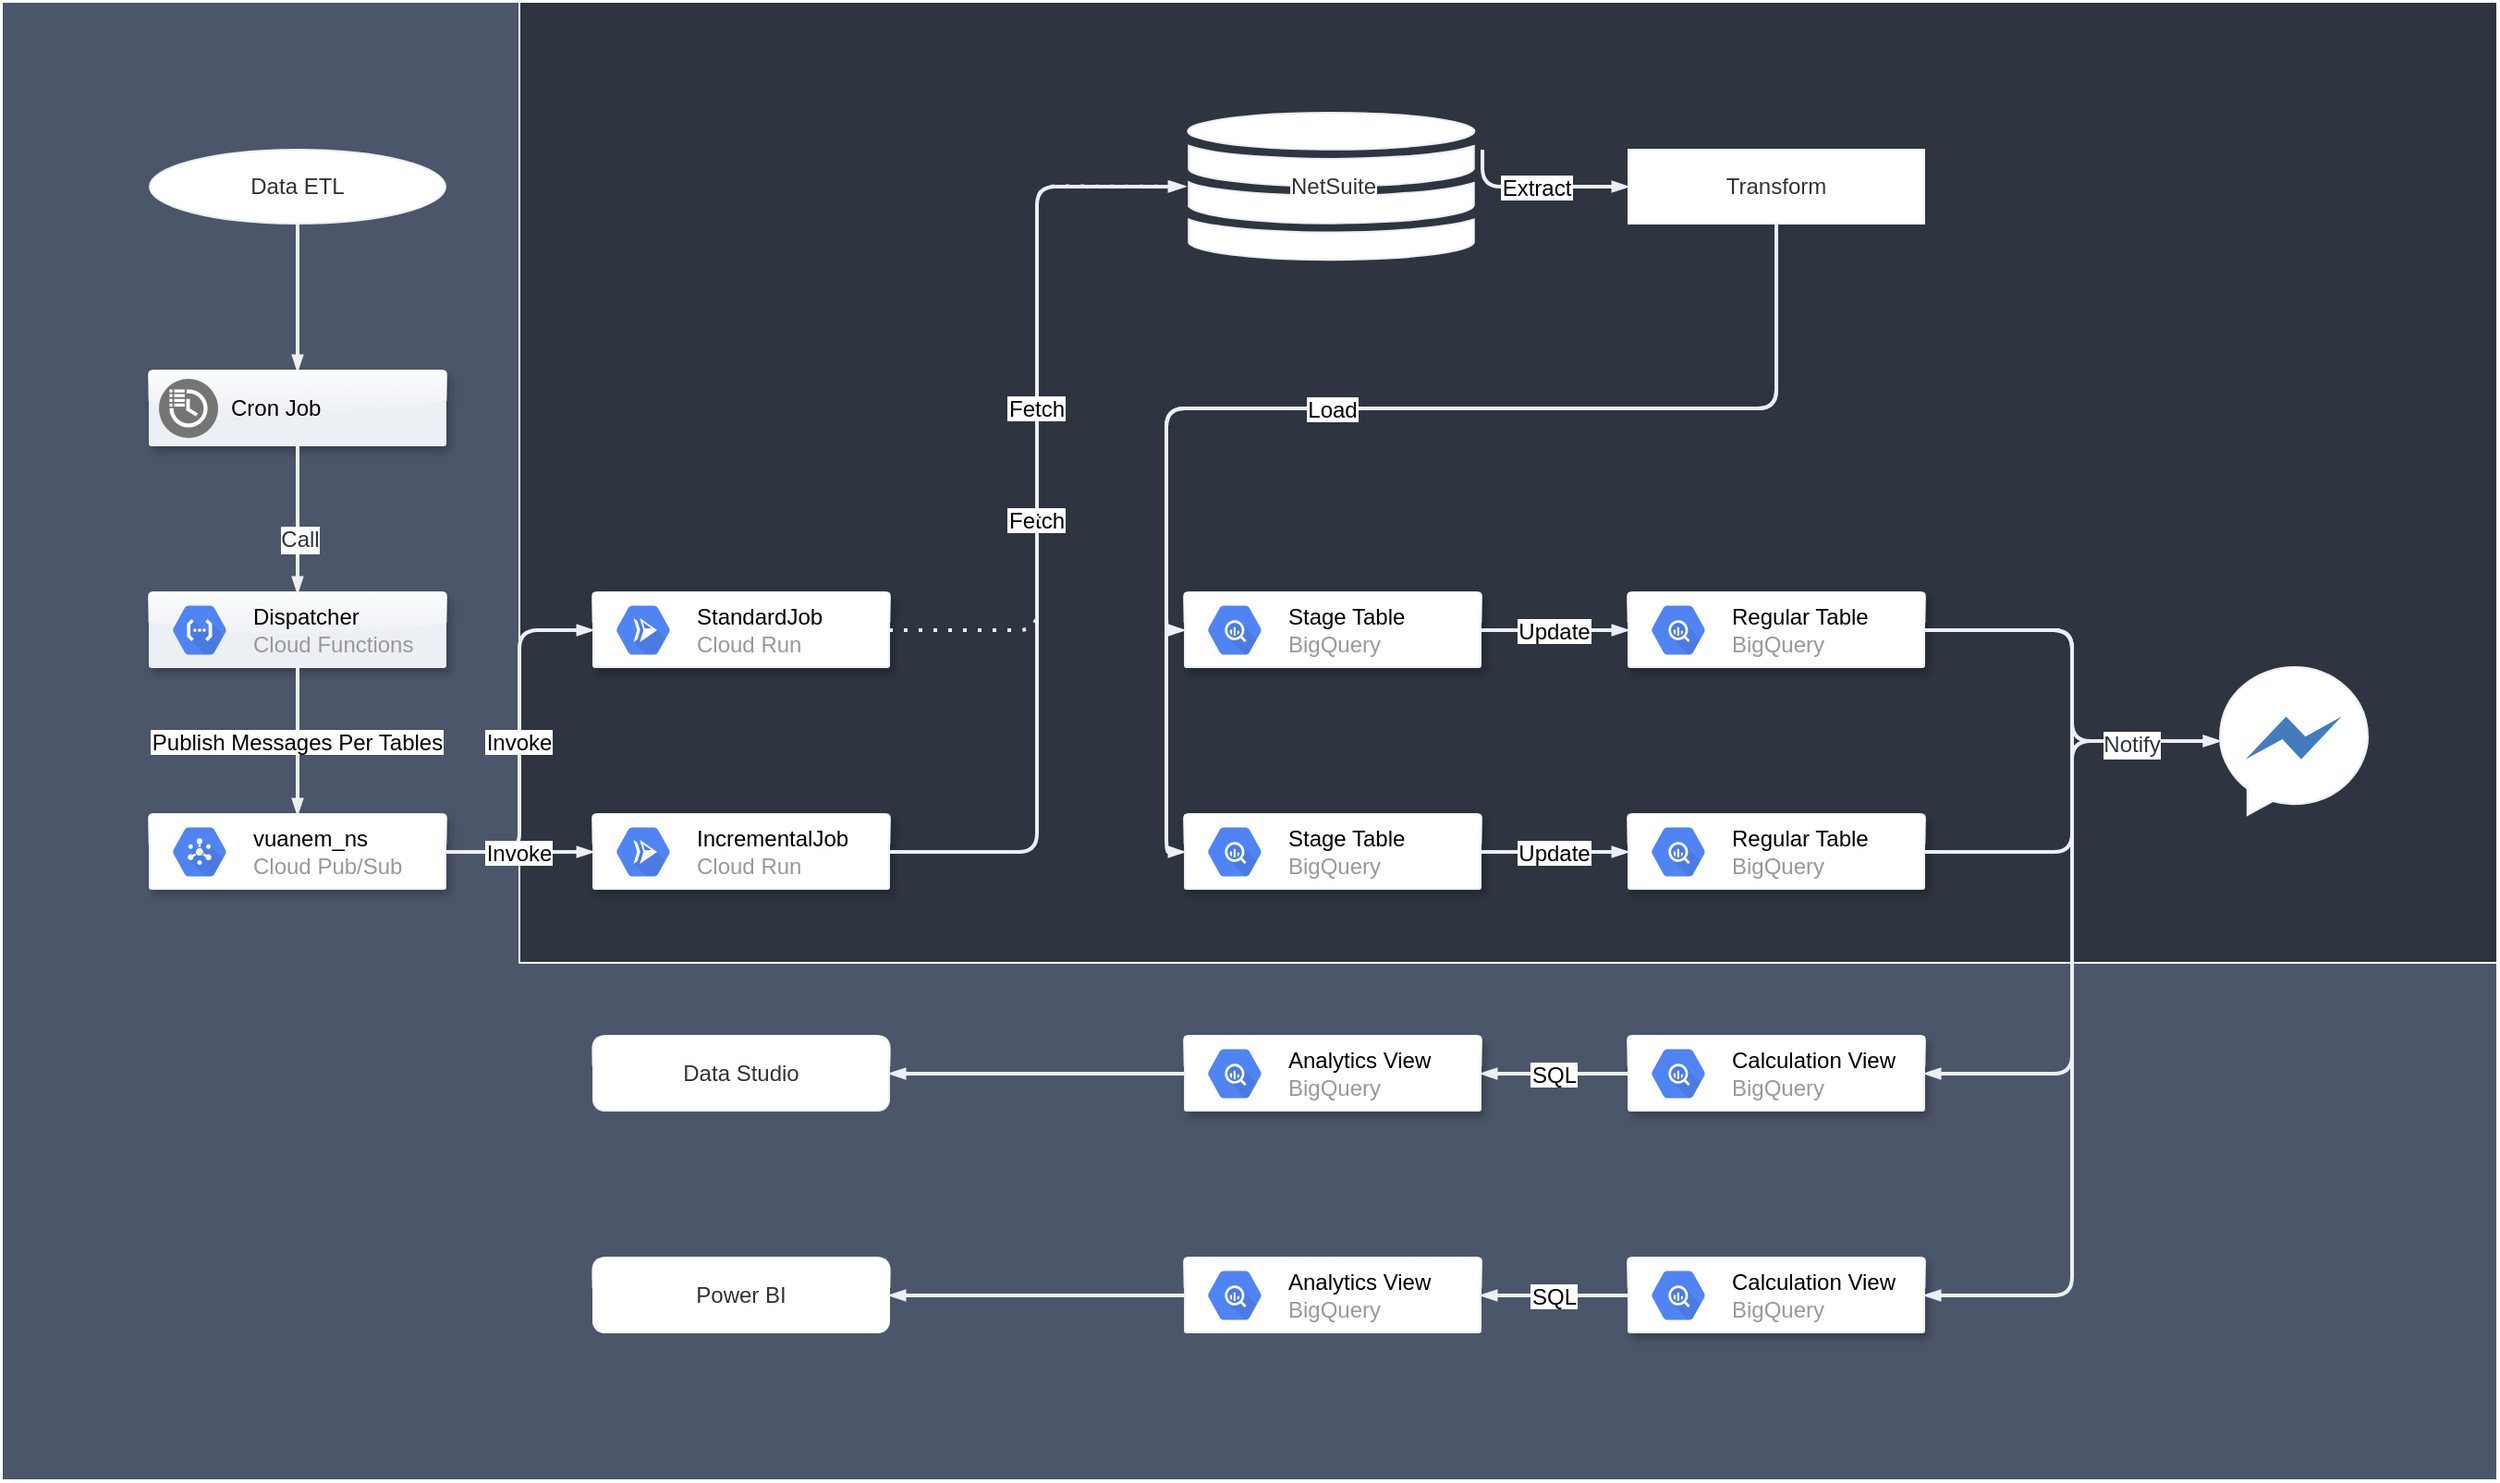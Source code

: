 <mxfile>
    <diagram id="SrauRF6aSJEwyrtESGfg" name="Pipelines">
        <mxGraphModel dx="141" dy="98" grid="1" gridSize="10" guides="0" tooltips="1" connect="1" arrows="1" fold="1" page="1" pageScale="1" pageWidth="150" pageHeight="400" background="none" math="0" shadow="0">
            <root>
                <mxCell id="0"/>
                <mxCell id="1" parent="0"/>
                <mxCell id="115" value="" style="rounded=0;whiteSpace=wrap;html=1;shadow=0;glass=0;labelBackgroundColor=none;strokeColor=#FFFFFF;fontColor=#FFFFFF;fillColor=#4c566a;horizontal=1;" parent="1" vertex="1">
                    <mxGeometry width="1350" height="800" as="geometry"/>
                </mxCell>
                <mxCell id="114" value="" style="rounded=0;whiteSpace=wrap;html=1;shadow=0;glass=0;labelBackgroundColor=none;strokeColor=#FFFFFF;fontColor=#FFFFFF;fillColor=#2e3440;" parent="1" vertex="1">
                    <mxGeometry x="280" width="1070" height="520" as="geometry"/>
                </mxCell>
                <mxCell id="4" value="NetSuite" style="html=1;shadow=0;align=center;verticalAlign=middle;shape=mxgraph.gcp2.cloud_monitoring;labelBackgroundColor=#ffffff;fontColor=#333333;labelBorderColor=none;strokeColor=#eceff4;fillColor=#FFFFFF;" parent="1" vertex="1">
                    <mxGeometry x="640" y="60" width="160" height="80" as="geometry"/>
                </mxCell>
                <mxCell id="7" value="" style="shadow=1;strokeWidth=1;rounded=1;absoluteArcSize=1;arcSize=2;labelBackgroundColor=none;fontColor=#333333;fillColor=#eceff4;strokeColor=#eceff4;glass=1;html=1;" parent="1" vertex="1">
                    <mxGeometry x="80" y="200" width="160" height="40" as="geometry"/>
                </mxCell>
                <mxCell id="8" value="Cron Job" style="dashed=0;connectable=0;html=1;fillColor=#757575;shape=mxgraph.gcp2.scheduled_tasks;part=1;labelPosition=right;verticalLabelPosition=middle;align=left;verticalAlign=middle;spacingLeft=5;fontSize=12;strokeColor=#eceff4;" parent="7" vertex="1">
                    <mxGeometry y="0.5" width="32" height="32" relative="1" as="geometry">
                        <mxPoint x="5" y="-16" as="offset"/>
                    </mxGeometry>
                </mxCell>
                <mxCell id="37" value="" style="shadow=1;strokeWidth=1;rounded=1;absoluteArcSize=1;arcSize=2;labelBackgroundColor=none;fontColor=#333333;aspect=fixed;fillColor=#eceff4;strokeColor=#eceff4;glass=1;html=1;" parent="1" vertex="1">
                    <mxGeometry x="80" y="320" width="160" height="40" as="geometry"/>
                </mxCell>
                <mxCell id="38" value="&lt;font color=&quot;#000000&quot;&gt;Dispatcher&lt;/font&gt;&lt;br&gt;Cloud Functions" style="dashed=0;connectable=0;html=1;fillColor=#5184F3;shape=mxgraph.gcp2.hexIcon;prIcon=cloud_functions;part=1;labelPosition=right;verticalLabelPosition=middle;align=left;verticalAlign=middle;spacingLeft=5;fontColor=#999999;fontSize=12;strokeColor=#eceff4;" parent="37" vertex="1">
                    <mxGeometry y="0.5" width="44" height="39" relative="1" as="geometry">
                        <mxPoint x="5" y="-19.5" as="offset"/>
                    </mxGeometry>
                </mxCell>
                <mxCell id="39" value="" style="shadow=1;strokeWidth=1;rounded=1;absoluteArcSize=1;arcSize=2;labelBackgroundColor=none;fontColor=#333333;strokeColor=#eceff4;glass=1;html=1;" parent="1" vertex="1">
                    <mxGeometry x="80" y="440" width="160" height="40" as="geometry"/>
                </mxCell>
                <mxCell id="40" value="&lt;font color=&quot;#000000&quot;&gt;vuanem_ns&lt;/font&gt;&lt;br&gt;Cloud Pub/Sub" style="dashed=0;connectable=0;html=1;fillColor=#5184F3;shape=mxgraph.gcp2.hexIcon;prIcon=cloud_pubsub;part=1;labelPosition=right;verticalLabelPosition=middle;align=left;verticalAlign=middle;spacingLeft=5;fontColor=#999999;fontSize=12;strokeColor=#eceff4;" parent="39" vertex="1">
                    <mxGeometry y="0.5" width="44" height="39" relative="1" as="geometry">
                        <mxPoint x="5" y="-19.5" as="offset"/>
                    </mxGeometry>
                </mxCell>
                <mxCell id="42" value="" style="edgeStyle=orthogonalEdgeStyle;fontSize=12;endArrow=blockThin;endFill=1;rounded=1;strokeWidth=2;endSize=4;startSize=4;dashed=0;exitX=0.5;exitY=1;exitDx=0;exitDy=0;entryX=0.5;entryY=0;entryDx=0;entryDy=0;strokeColor=#eceff4;jumpStyle=none;shadow=0;" parent="1" source="7" target="37" edge="1">
                    <mxGeometry width="100" relative="1" as="geometry">
                        <mxPoint x="140" y="280" as="sourcePoint"/>
                        <mxPoint x="240" y="280" as="targetPoint"/>
                    </mxGeometry>
                </mxCell>
                <mxCell id="116" value="Call" style="edgeLabel;align=center;verticalAlign=middle;resizable=0;points=[];fontColor=#2e3440;html=1;labelBorderColor=none;fontSize=12;" parent="42" vertex="1" connectable="0">
                    <mxGeometry x="0.267" y="1" relative="1" as="geometry">
                        <mxPoint as="offset"/>
                    </mxGeometry>
                </mxCell>
                <mxCell id="43" value="Publish Messages Per Tables" style="edgeStyle=orthogonalEdgeStyle;fontSize=12;endArrow=blockThin;endFill=1;rounded=1;strokeWidth=2;endSize=4;startSize=4;dashed=0;exitX=0.5;exitY=1;exitDx=0;exitDy=0;entryX=0.5;entryY=0;entryDx=0;entryDy=0;strokeColor=#eceff4;jumpStyle=none;shadow=0;" parent="1" source="37" target="39" edge="1">
                    <mxGeometry width="100" relative="1" as="geometry">
                        <mxPoint x="170" y="250" as="sourcePoint"/>
                        <mxPoint x="170" y="330" as="targetPoint"/>
                    </mxGeometry>
                </mxCell>
                <mxCell id="46" value="" style="shadow=1;strokeWidth=1;rounded=1;absoluteArcSize=1;arcSize=2;labelBackgroundColor=none;fontColor=#333333;strokeColor=#eceff4;glass=1;html=1;" parent="1" vertex="1">
                    <mxGeometry x="320" y="440" width="160" height="40" as="geometry"/>
                </mxCell>
                <mxCell id="47" value="&lt;font color=&quot;#000000&quot;&gt;IncrementalJob&lt;/font&gt;&lt;br&gt;Cloud Run" style="dashed=0;connectable=0;html=1;fillColor=#5184F3;shape=mxgraph.gcp2.hexIcon;prIcon=cloud_run;part=1;labelPosition=right;verticalLabelPosition=middle;align=left;verticalAlign=middle;spacingLeft=5;fontColor=#999999;fontSize=12;strokeColor=#eceff4;" parent="46" vertex="1">
                    <mxGeometry y="0.5" width="44" height="39" relative="1" as="geometry">
                        <mxPoint x="5" y="-19.5" as="offset"/>
                    </mxGeometry>
                </mxCell>
                <mxCell id="48" value="" style="shadow=1;strokeWidth=1;rounded=1;absoluteArcSize=1;arcSize=2;labelBackgroundColor=none;fontColor=#333333;strokeColor=#eceff4;glass=1;html=1;" parent="1" vertex="1">
                    <mxGeometry x="320" y="320" width="160" height="40" as="geometry"/>
                </mxCell>
                <mxCell id="49" value="&lt;font color=&quot;#000000&quot;&gt;StandardJob&lt;/font&gt;&lt;br&gt;Cloud Run" style="dashed=0;connectable=0;html=1;fillColor=#5184F3;shape=mxgraph.gcp2.hexIcon;prIcon=cloud_run;part=1;labelPosition=right;verticalLabelPosition=middle;align=left;verticalAlign=middle;spacingLeft=5;fontColor=#999999;fontSize=12;strokeColor=#eceff4;" parent="48" vertex="1">
                    <mxGeometry y="0.5" width="44" height="39" relative="1" as="geometry">
                        <mxPoint x="5" y="-19.5" as="offset"/>
                    </mxGeometry>
                </mxCell>
                <mxCell id="53" value="Invoke" style="edgeStyle=orthogonalEdgeStyle;fontSize=12;endArrow=blockThin;endFill=1;rounded=1;strokeWidth=2;endSize=4;startSize=4;dashed=0;exitX=1;exitY=0.5;exitDx=0;exitDy=0;entryX=0;entryY=0.5;entryDx=0;entryDy=0;strokeColor=#eceff4;" parent="1" source="39" target="48" edge="1">
                    <mxGeometry width="100" relative="1" as="geometry">
                        <mxPoint x="120" y="620" as="sourcePoint"/>
                        <mxPoint x="240" y="720" as="targetPoint"/>
                    </mxGeometry>
                </mxCell>
                <mxCell id="66" value="Transform" style="rounded=0;whiteSpace=wrap;labelBackgroundColor=none;fontColor=#333333;strokeColor=#eceff4;html=1;" parent="1" vertex="1">
                    <mxGeometry x="880" y="80" width="160" height="40" as="geometry"/>
                </mxCell>
                <mxCell id="67" value="Data ETL" style="ellipse;whiteSpace=wrap;labelBackgroundColor=none;fontColor=#333333;strokeColor=#eceff4;html=1;" parent="1" vertex="1">
                    <mxGeometry x="80" y="80" width="160" height="40" as="geometry"/>
                </mxCell>
                <mxCell id="70" value="" style="shadow=1;strokeWidth=1;rounded=1;absoluteArcSize=1;arcSize=2;labelBackgroundColor=none;fontColor=#333333;strokeColor=#eceff4;glass=1;html=1;" parent="1" vertex="1">
                    <mxGeometry x="640" y="320" width="160" height="40" as="geometry"/>
                </mxCell>
                <mxCell id="71" value="&lt;font color=&quot;#000000&quot;&gt;Stage Table&lt;/font&gt;&lt;br&gt;BigQuery" style="dashed=0;connectable=0;html=1;fillColor=#5184F3;shape=mxgraph.gcp2.hexIcon;prIcon=bigquery;part=1;labelPosition=right;verticalLabelPosition=middle;align=left;verticalAlign=middle;spacingLeft=5;fontColor=#999999;fontSize=12;strokeColor=#eceff4;" parent="70" vertex="1">
                    <mxGeometry y="0.5" width="44" height="39" relative="1" as="geometry">
                        <mxPoint x="5" y="-19.5" as="offset"/>
                    </mxGeometry>
                </mxCell>
                <mxCell id="73" value="" style="shadow=1;strokeWidth=1;rounded=1;absoluteArcSize=1;arcSize=2;labelBackgroundColor=none;fontColor=#333333;strokeColor=#eceff4;glass=1;html=1;" parent="1" vertex="1">
                    <mxGeometry x="640" y="440" width="160" height="40" as="geometry"/>
                </mxCell>
                <mxCell id="74" value="&lt;font color=&quot;#000000&quot;&gt;Stage Table&lt;/font&gt;&lt;br&gt;BigQuery" style="dashed=0;connectable=0;html=1;fillColor=#5184F3;shape=mxgraph.gcp2.hexIcon;prIcon=bigquery;part=1;labelPosition=right;verticalLabelPosition=middle;align=left;verticalAlign=middle;spacingLeft=5;fontColor=#999999;fontSize=12;strokeColor=#eceff4;" parent="73" vertex="1">
                    <mxGeometry y="0.5" width="44" height="39" relative="1" as="geometry">
                        <mxPoint x="5" y="-19.5" as="offset"/>
                    </mxGeometry>
                </mxCell>
                <mxCell id="77" value="" style="edgeStyle=orthogonalEdgeStyle;fontSize=12;html=1;endArrow=blockThin;endFill=1;rounded=1;strokeWidth=2;endSize=4;startSize=4;dashed=0;exitX=0.5;exitY=1;exitDx=0;exitDy=0;entryX=0;entryY=0.5;entryDx=0;entryDy=0;strokeColor=#eceff4;" parent="1" source="66" target="70" edge="1">
                    <mxGeometry width="100" relative="1" as="geometry">
                        <mxPoint x="250" y="470" as="sourcePoint"/>
                        <mxPoint x="330" y="350" as="targetPoint"/>
                    </mxGeometry>
                </mxCell>
                <mxCell id="78" value="Load" style="edgeStyle=orthogonalEdgeStyle;fontSize=12;endArrow=blockThin;endFill=1;rounded=1;strokeWidth=2;endSize=4;startSize=4;dashed=0;exitX=0.5;exitY=1;exitDx=0;exitDy=0;entryX=0;entryY=0.5;entryDx=0;entryDy=0;strokeColor=#eceff4;jumpStyle=none;shadow=0;" parent="1" source="66" target="73" edge="1">
                    <mxGeometry width="100" relative="1" as="geometry">
                        <mxPoint x="730" y="250" as="sourcePoint"/>
                        <mxPoint x="890" y="350" as="targetPoint"/>
                        <Array as="points">
                            <mxPoint x="960" y="220"/>
                            <mxPoint x="630" y="220"/>
                            <mxPoint x="630" y="460"/>
                        </Array>
                    </mxGeometry>
                </mxCell>
                <mxCell id="79" value="" style="shadow=1;strokeWidth=1;rounded=1;absoluteArcSize=1;arcSize=2;labelBackgroundColor=none;fontColor=#333333;strokeColor=#eceff4;glass=1;html=1;" parent="1" vertex="1">
                    <mxGeometry x="880" y="320" width="160" height="40" as="geometry"/>
                </mxCell>
                <mxCell id="80" value="&lt;font color=&quot;#000000&quot;&gt;Regular Table&lt;/font&gt;&lt;br&gt;BigQuery" style="dashed=0;connectable=0;html=1;fillColor=#5184F3;shape=mxgraph.gcp2.hexIcon;prIcon=bigquery;part=1;labelPosition=right;verticalLabelPosition=middle;align=left;verticalAlign=middle;spacingLeft=5;fontColor=#999999;fontSize=12;strokeColor=#eceff4;" parent="79" vertex="1">
                    <mxGeometry y="0.5" width="44" height="39" relative="1" as="geometry">
                        <mxPoint x="5" y="-19.5" as="offset"/>
                    </mxGeometry>
                </mxCell>
                <mxCell id="81" value="" style="shadow=1;strokeWidth=1;rounded=1;absoluteArcSize=1;arcSize=2;labelBackgroundColor=none;fontColor=#333333;strokeColor=#eceff4;glass=1;html=1;" parent="1" vertex="1">
                    <mxGeometry x="880" y="440" width="160" height="40" as="geometry"/>
                </mxCell>
                <mxCell id="82" value="&lt;font color=&quot;#000000&quot;&gt;Regular Table&lt;/font&gt;&lt;br&gt;BigQuery" style="dashed=0;connectable=0;html=1;fillColor=#5184F3;shape=mxgraph.gcp2.hexIcon;prIcon=bigquery;part=1;labelPosition=right;verticalLabelPosition=middle;align=left;verticalAlign=middle;spacingLeft=5;fontColor=#999999;fontSize=12;strokeColor=#eceff4;" parent="81" vertex="1">
                    <mxGeometry y="0.5" width="44" height="39" relative="1" as="geometry">
                        <mxPoint x="5" y="-19.5" as="offset"/>
                    </mxGeometry>
                </mxCell>
                <mxCell id="83" value="" style="shadow=1;strokeWidth=1;rounded=1;absoluteArcSize=1;arcSize=2;labelBackgroundColor=none;fontColor=#333333;strokeColor=#eceff4;glass=1;html=1;" parent="1" vertex="1">
                    <mxGeometry x="880" y="560" width="160" height="40" as="geometry"/>
                </mxCell>
                <mxCell id="84" value="&lt;font color=&quot;#000000&quot;&gt;Calculation View&lt;/font&gt;&lt;br&gt;BigQuery" style="dashed=0;connectable=0;html=1;fillColor=#5184F3;shape=mxgraph.gcp2.hexIcon;prIcon=bigquery;part=1;labelPosition=right;verticalLabelPosition=middle;align=left;verticalAlign=middle;spacingLeft=5;fontColor=#999999;fontSize=12;strokeColor=#eceff4;" parent="83" vertex="1">
                    <mxGeometry y="0.5" width="44" height="39" relative="1" as="geometry">
                        <mxPoint x="5" y="-19.5" as="offset"/>
                    </mxGeometry>
                </mxCell>
                <mxCell id="85" value="" style="shadow=1;strokeWidth=1;rounded=1;absoluteArcSize=1;arcSize=2;labelBackgroundColor=none;fontColor=#333333;strokeColor=#eceff4;glass=1;html=1;" parent="1" vertex="1">
                    <mxGeometry x="880" y="680" width="160" height="40" as="geometry"/>
                </mxCell>
                <mxCell id="86" value="&lt;font color=&quot;#000000&quot;&gt;Calculation View&lt;/font&gt;&lt;br&gt;BigQuery" style="dashed=0;connectable=0;html=1;fillColor=#5184F3;shape=mxgraph.gcp2.hexIcon;prIcon=bigquery;part=1;labelPosition=right;verticalLabelPosition=middle;align=left;verticalAlign=middle;spacingLeft=5;fontColor=#999999;fontSize=12;strokeColor=#eceff4;" parent="85" vertex="1">
                    <mxGeometry y="0.5" width="44" height="39" relative="1" as="geometry">
                        <mxPoint x="5" y="-19.5" as="offset"/>
                    </mxGeometry>
                </mxCell>
                <mxCell id="87" value="" style="shadow=1;strokeWidth=1;rounded=1;absoluteArcSize=1;arcSize=2;labelBackgroundColor=none;fontColor=#333333;strokeColor=#eceff4;glass=1;html=1;" parent="1" vertex="1">
                    <mxGeometry x="640" y="560" width="160" height="40" as="geometry"/>
                </mxCell>
                <mxCell id="88" value="&lt;font color=&quot;#000000&quot;&gt;Analytics View&lt;/font&gt;&lt;br&gt;BigQuery" style="dashed=0;connectable=0;html=1;fillColor=#5184F3;shape=mxgraph.gcp2.hexIcon;prIcon=bigquery;part=1;labelPosition=right;verticalLabelPosition=middle;align=left;verticalAlign=middle;spacingLeft=5;fontColor=#999999;fontSize=12;strokeColor=#eceff4;" parent="87" vertex="1">
                    <mxGeometry y="0.5" width="44" height="39" relative="1" as="geometry">
                        <mxPoint x="5" y="-19.5" as="offset"/>
                    </mxGeometry>
                </mxCell>
                <mxCell id="89" value="" style="shadow=0;strokeWidth=1;rounded=1;absoluteArcSize=1;arcSize=2;labelBackgroundColor=none;fontColor=#333333;strokeColor=#eceff4;glass=1;html=1;" parent="1" vertex="1">
                    <mxGeometry x="640" y="680" width="160" height="40" as="geometry"/>
                </mxCell>
                <mxCell id="90" value="&lt;font color=&quot;#000000&quot;&gt;Analytics View&lt;/font&gt;&lt;br&gt;BigQuery" style="dashed=0;connectable=0;html=1;fillColor=#5184F3;shape=mxgraph.gcp2.hexIcon;prIcon=bigquery;part=1;labelPosition=right;verticalLabelPosition=middle;align=left;verticalAlign=middle;spacingLeft=5;fontColor=#999999;fontSize=12;strokeColor=#eceff4;" parent="89" vertex="1">
                    <mxGeometry y="0.5" width="44" height="39" relative="1" as="geometry">
                        <mxPoint x="5" y="-19.5" as="offset"/>
                    </mxGeometry>
                </mxCell>
                <mxCell id="96" value="" style="dashed=0;outlineConnect=0;html=1;align=center;labelPosition=center;verticalLabelPosition=bottom;verticalAlign=top;shape=mxgraph.weblogos.messenger_3;fillColor=#437BBD;labelBackgroundColor=#ffffff;fontColor=#333333;strokeColor=#eceff4;" parent="1" vertex="1">
                    <mxGeometry x="1200" y="360" width="80" height="80" as="geometry"/>
                </mxCell>
                <mxCell id="97" value="Update" style="edgeStyle=orthogonalEdgeStyle;fontSize=12;endArrow=blockThin;endFill=1;rounded=1;strokeWidth=2;endSize=4;startSize=4;dashed=0;exitX=1;exitY=0.5;exitDx=0;exitDy=0;entryX=0;entryY=0.5;entryDx=0;entryDy=0;strokeColor=#eceff4;jumpStyle=none;shadow=0;" parent="1" source="70" target="79" edge="1">
                    <mxGeometry width="100" relative="1" as="geometry">
                        <mxPoint x="1110" y="370" as="sourcePoint"/>
                        <mxPoint x="860" y="350" as="targetPoint"/>
                    </mxGeometry>
                </mxCell>
                <mxCell id="98" value="Update" style="edgeStyle=orthogonalEdgeStyle;fontSize=12;endArrow=blockThin;endFill=1;rounded=1;strokeWidth=2;endSize=4;startSize=4;dashed=0;exitX=1;exitY=0.5;exitDx=0;exitDy=0;strokeColor=#eceff4;jumpStyle=none;shadow=0;" parent="1" source="73" target="81" edge="1">
                    <mxGeometry width="100" relative="1" as="geometry">
                        <mxPoint x="810" y="350" as="sourcePoint"/>
                        <mxPoint x="880" y="460" as="targetPoint"/>
                    </mxGeometry>
                </mxCell>
                <mxCell id="99" value="SQL" style="edgeStyle=orthogonalEdgeStyle;fontSize=12;endArrow=blockThin;endFill=1;rounded=1;strokeWidth=2;endSize=4;startSize=4;dashed=0;exitX=0;exitY=0.5;exitDx=0;exitDy=0;entryX=1;entryY=0.5;entryDx=0;entryDy=0;strokeColor=#eceff4;" parent="1" source="83" target="87" edge="1">
                    <mxGeometry width="100" relative="1" as="geometry">
                        <mxPoint x="820" y="360" as="sourcePoint"/>
                        <mxPoint x="900" y="360" as="targetPoint"/>
                    </mxGeometry>
                </mxCell>
                <mxCell id="100" value="SQL" style="edgeStyle=orthogonalEdgeStyle;fontSize=12;endArrow=blockThin;endFill=1;rounded=1;strokeWidth=2;endSize=4;startSize=4;dashed=0;exitX=0;exitY=0.5;exitDx=0;exitDy=0;entryX=1;entryY=0.5;entryDx=0;entryDy=0;strokeColor=#eceff4;" parent="1" source="85" target="89" edge="1">
                    <mxGeometry width="100" relative="1" as="geometry">
                        <mxPoint x="890" y="590" as="sourcePoint"/>
                        <mxPoint x="810" y="590" as="targetPoint"/>
                    </mxGeometry>
                </mxCell>
                <mxCell id="101" value="" style="edgeStyle=orthogonalEdgeStyle;fontSize=12;html=1;endArrow=blockThin;endFill=1;rounded=1;strokeWidth=2;endSize=4;startSize=4;dashed=0;exitX=1;exitY=0.5;exitDx=0;exitDy=0;strokeColor=#eceff4;" parent="1" source="79" target="96" edge="1">
                    <mxGeometry width="100" relative="1" as="geometry">
                        <mxPoint x="810" y="350" as="sourcePoint"/>
                        <mxPoint x="1040" y="420" as="targetPoint"/>
                    </mxGeometry>
                </mxCell>
                <mxCell id="102" value="" style="edgeStyle=orthogonalEdgeStyle;fontSize=12;endArrow=blockThin;endFill=1;rounded=1;strokeWidth=2;endSize=4;startSize=4;dashed=0;exitX=1;exitY=0.5;exitDx=0;exitDy=0;strokeColor=#eceff4;" parent="1" source="81" target="96" edge="1">
                    <mxGeometry width="100" relative="1" as="geometry">
                        <mxPoint x="1050" y="350" as="sourcePoint"/>
                        <mxPoint x="1210" y="410" as="targetPoint"/>
                    </mxGeometry>
                </mxCell>
                <mxCell id="117" value="Notify" style="edgeLabel;html=1;align=center;verticalAlign=middle;resizable=0;points=[];fontSize=12;fontColor=#2e3440;" parent="102" vertex="1" connectable="0">
                    <mxGeometry x="0.56" y="-2" relative="1" as="geometry">
                        <mxPoint as="offset"/>
                    </mxGeometry>
                </mxCell>
                <mxCell id="103" value="" style="edgeStyle=orthogonalEdgeStyle;fontSize=12;html=1;endArrow=blockThin;endFill=1;rounded=1;strokeWidth=2;endSize=4;startSize=4;dashed=0;exitX=1;exitY=0.5;exitDx=0;exitDy=0;entryX=1;entryY=0.5;entryDx=0;entryDy=0;strokeColor=#eceff4;" parent="1" source="79" target="83" edge="1">
                    <mxGeometry width="100" relative="1" as="geometry">
                        <mxPoint x="1050" y="350" as="sourcePoint"/>
                        <mxPoint x="1210" y="410" as="targetPoint"/>
                        <Array as="points">
                            <mxPoint x="1120" y="340"/>
                            <mxPoint x="1120" y="580"/>
                        </Array>
                    </mxGeometry>
                </mxCell>
                <mxCell id="104" value="" style="edgeStyle=orthogonalEdgeStyle;fontSize=12;html=1;endArrow=blockThin;endFill=1;rounded=1;strokeWidth=2;endSize=4;startSize=4;dashed=0;entryX=1;entryY=0.5;entryDx=0;entryDy=0;strokeColor=#eceff4;" parent="1" target="85" edge="1">
                    <mxGeometry width="100" relative="1" as="geometry">
                        <mxPoint x="1040" y="340" as="sourcePoint"/>
                        <mxPoint x="1050" y="590" as="targetPoint"/>
                        <Array as="points">
                            <mxPoint x="1120" y="340"/>
                            <mxPoint x="1120" y="700"/>
                        </Array>
                    </mxGeometry>
                </mxCell>
                <mxCell id="106" value="Extract" style="edgeStyle=orthogonalEdgeStyle;fontSize=12;endArrow=blockThin;endFill=1;rounded=1;strokeWidth=2;endSize=4;startSize=4;dashed=0;entryX=0;entryY=0.5;entryDx=0;entryDy=0;strokeColor=#eceff4;jumpStyle=none;shadow=0;" parent="1" target="66" edge="1">
                    <mxGeometry width="100" relative="1" as="geometry">
                        <mxPoint x="801" y="80" as="sourcePoint"/>
                        <mxPoint x="1070" y="610" as="targetPoint"/>
                        <Array as="points">
                            <mxPoint x="801" y="100"/>
                        </Array>
                    </mxGeometry>
                </mxCell>
                <mxCell id="107" value="" style="edgeStyle=orthogonalEdgeStyle;fontSize=12;html=1;endArrow=blockThin;endFill=1;rounded=1;strokeWidth=2;endSize=4;startSize=4;dashed=0;exitX=0.5;exitY=1;exitDx=0;exitDy=0;entryX=0.5;entryY=0;entryDx=0;entryDy=0;strokeColor=#eceff4;jumpStyle=none;shadow=0;" parent="1" source="67" target="7" edge="1">
                    <mxGeometry width="100" relative="1" as="geometry">
                        <mxPoint x="160" y="120" as="sourcePoint"/>
                        <mxPoint x="160" y="200" as="targetPoint"/>
                    </mxGeometry>
                </mxCell>
                <mxCell id="108" value="Data Studio" style="rounded=1;whiteSpace=wrap;labelBackgroundColor=none;fontColor=#333333;strokeColor=#eceff4;glass=1;html=1;" parent="1" vertex="1">
                    <mxGeometry x="320" y="560" width="160" height="40" as="geometry"/>
                </mxCell>
                <mxCell id="109" value="Power BI" style="rounded=1;whiteSpace=wrap;labelBackgroundColor=none;fontColor=#333333;strokeColor=#FFFFFF;glass=1;html=1;" parent="1" vertex="1">
                    <mxGeometry x="320" y="680" width="160" height="40" as="geometry"/>
                </mxCell>
                <mxCell id="110" value="" style="edgeStyle=orthogonalEdgeStyle;fontSize=12;html=1;endArrow=blockThin;endFill=1;rounded=0;strokeWidth=2;endSize=4;startSize=4;dashed=0;entryX=1;entryY=0.5;entryDx=0;entryDy=0;strokeColor=#eceff4;exitX=0;exitY=0.5;exitDx=0;exitDy=0;" parent="1" source="87" target="108" edge="1">
                    <mxGeometry width="100" relative="1" as="geometry">
                        <mxPoint x="620" y="580" as="sourcePoint"/>
                        <mxPoint x="810" y="590" as="targetPoint"/>
                    </mxGeometry>
                </mxCell>
                <mxCell id="111" value="" style="edgeStyle=orthogonalEdgeStyle;fontSize=12;html=1;endArrow=blockThin;endFill=1;rounded=0;strokeWidth=2;endSize=4;startSize=4;dashed=0;entryX=1;entryY=0.5;entryDx=0;entryDy=0;strokeColor=#eceff4;exitX=0;exitY=0.5;exitDx=0;exitDy=0;" parent="1" source="89" target="109" edge="1">
                    <mxGeometry width="100" relative="1" as="geometry">
                        <mxPoint x="650" y="590" as="sourcePoint"/>
                        <mxPoint x="490" y="590" as="targetPoint"/>
                    </mxGeometry>
                </mxCell>
                <mxCell id="52" value="Invoke" style="edgeStyle=orthogonalEdgeStyle;fontSize=12;endArrow=blockThin;endFill=1;rounded=1;strokeWidth=2;endSize=4;startSize=4;dashed=0;exitX=1;exitY=0.5;exitDx=0;exitDy=0;entryX=0;entryY=0.5;entryDx=0;entryDy=0;strokeColor=#eceff4;jumpStyle=none;shadow=0;" parent="1" source="39" target="46" edge="1">
                    <mxGeometry width="100" relative="1" as="geometry">
                        <mxPoint x="190" y="600" as="sourcePoint"/>
                        <mxPoint x="190" y="680" as="targetPoint"/>
                    </mxGeometry>
                </mxCell>
                <mxCell id="57" value="Fetch" style="edgeStyle=orthogonalEdgeStyle;fontSize=12;endArrow=blockThin;endFill=1;rounded=1;strokeWidth=2;endSize=4;startSize=4;dashed=0;exitX=1;exitY=0.5;exitDx=0;exitDy=0;entryX=0;entryY=0.5;entryDx=0;entryDy=0;entryPerimeter=0;strokeColor=#eceff4;jumpStyle=none;shadow=0;" parent="1" source="46" target="4" edge="1">
                    <mxGeometry width="100" relative="1" as="geometry">
                        <mxPoint x="550" y="290" as="sourcePoint"/>
                        <mxPoint x="550" y="370" as="targetPoint"/>
                    </mxGeometry>
                </mxCell>
                <mxCell id="62" value="Fetch" style="edgeStyle=orthogonalEdgeStyle;fontSize=12;endArrow=blockThin;endFill=1;rounded=1;strokeWidth=2;endSize=4;startSize=4;dashed=1;dashPattern=1 3;entryX=0.003;entryY=0.498;entryDx=0;entryDy=0;entryPerimeter=0;strokeColor=#eceff4;jumpStyle=none;shadow=0;" parent="1" target="4" edge="1">
                    <mxGeometry width="100" relative="1" as="geometry">
                        <mxPoint x="480" y="340" as="sourcePoint"/>
                        <mxPoint x="930" y="490" as="targetPoint"/>
                        <Array as="points">
                            <mxPoint x="560" y="340"/>
                            <mxPoint x="560" y="100"/>
                        </Array>
                    </mxGeometry>
                </mxCell>
            </root>
        </mxGraphModel>
    </diagram>
</mxfile>
